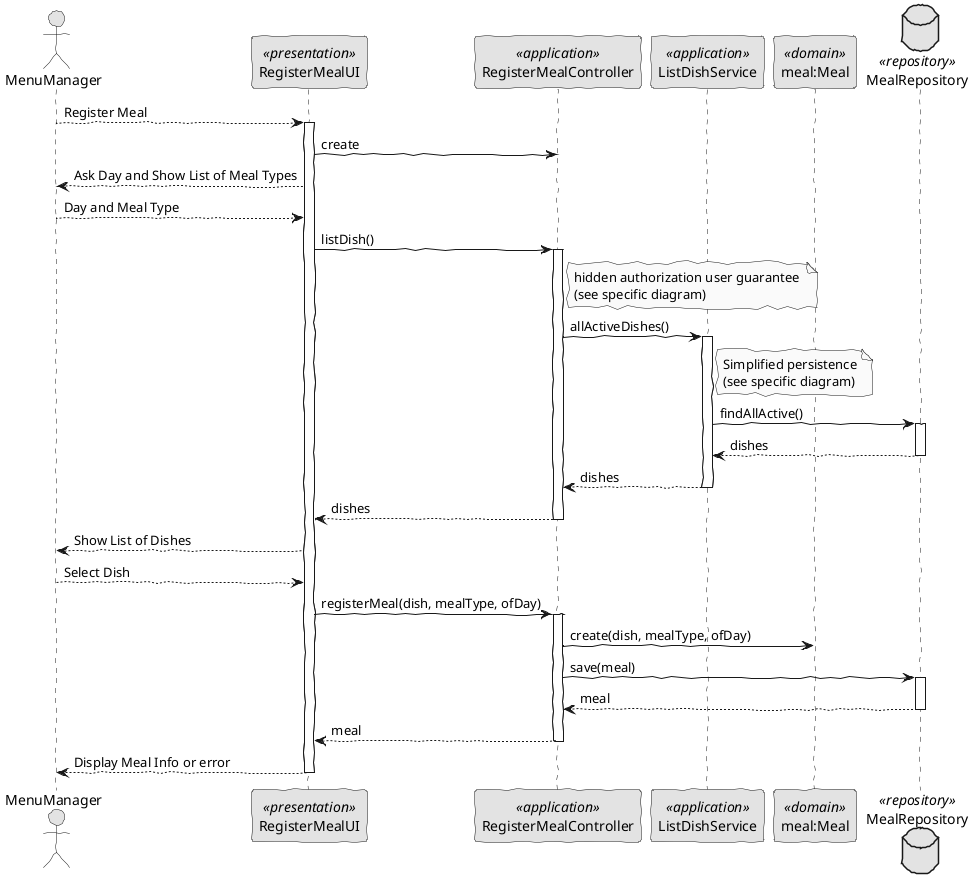 @startuml
skinparam handwritten true
skinparam monochrome true
skinparam packageStyle rect
skinparam defaultFontName FG Virgil
skinparam shadowing false

actor MenuManager as Actor
participant RegisterMealUI as UI <<presentation>>
participant RegisterMealController as Controller <<application>>
participant ListDishService as Svc <<application>>
participant "meal:Meal" as Domain <<domain>>
database MealRepository as Repository <<repository>>

Actor --> UI: Register Meal
activate UI
    UI -> Controller: create
    UI --> Actor: Ask Day and Show List of Meal Types
    Actor --> UI: Day and Meal Type

    UI -> Controller: listDish()
    activate Controller

        note right of Controller : hidden authorization user guarantee \n(see specific diagram)

        Controller -> Svc: allActiveDishes()
        activate Svc

            note right of Svc : Simplified persistence\n(see specific diagram)

            Svc -> Repository: findAllActive()
            activate Repository

            Repository --> Svc: dishes
            deactivate Repository

        Svc --> Controller: dishes
        deactivate Svc

    Controller-->UI: dishes
    deactivate Controller

    UI --> Actor: Show List of Dishes
    Actor --> UI: Select Dish

    UI -> Controller: registerMeal(dish, mealType, ofDay)
    activate Controller

            Controller -> Domain : create(dish, mealType, ofDay)

            Controller -> Repository: save(meal)
            activate Repository

            Repository --> Controller: meal
            deactivate Repository

    Controller-->UI: meal
    deactivate Controller

UI-->Actor: Display Meal Info or error
deactivate UI
@enduml
